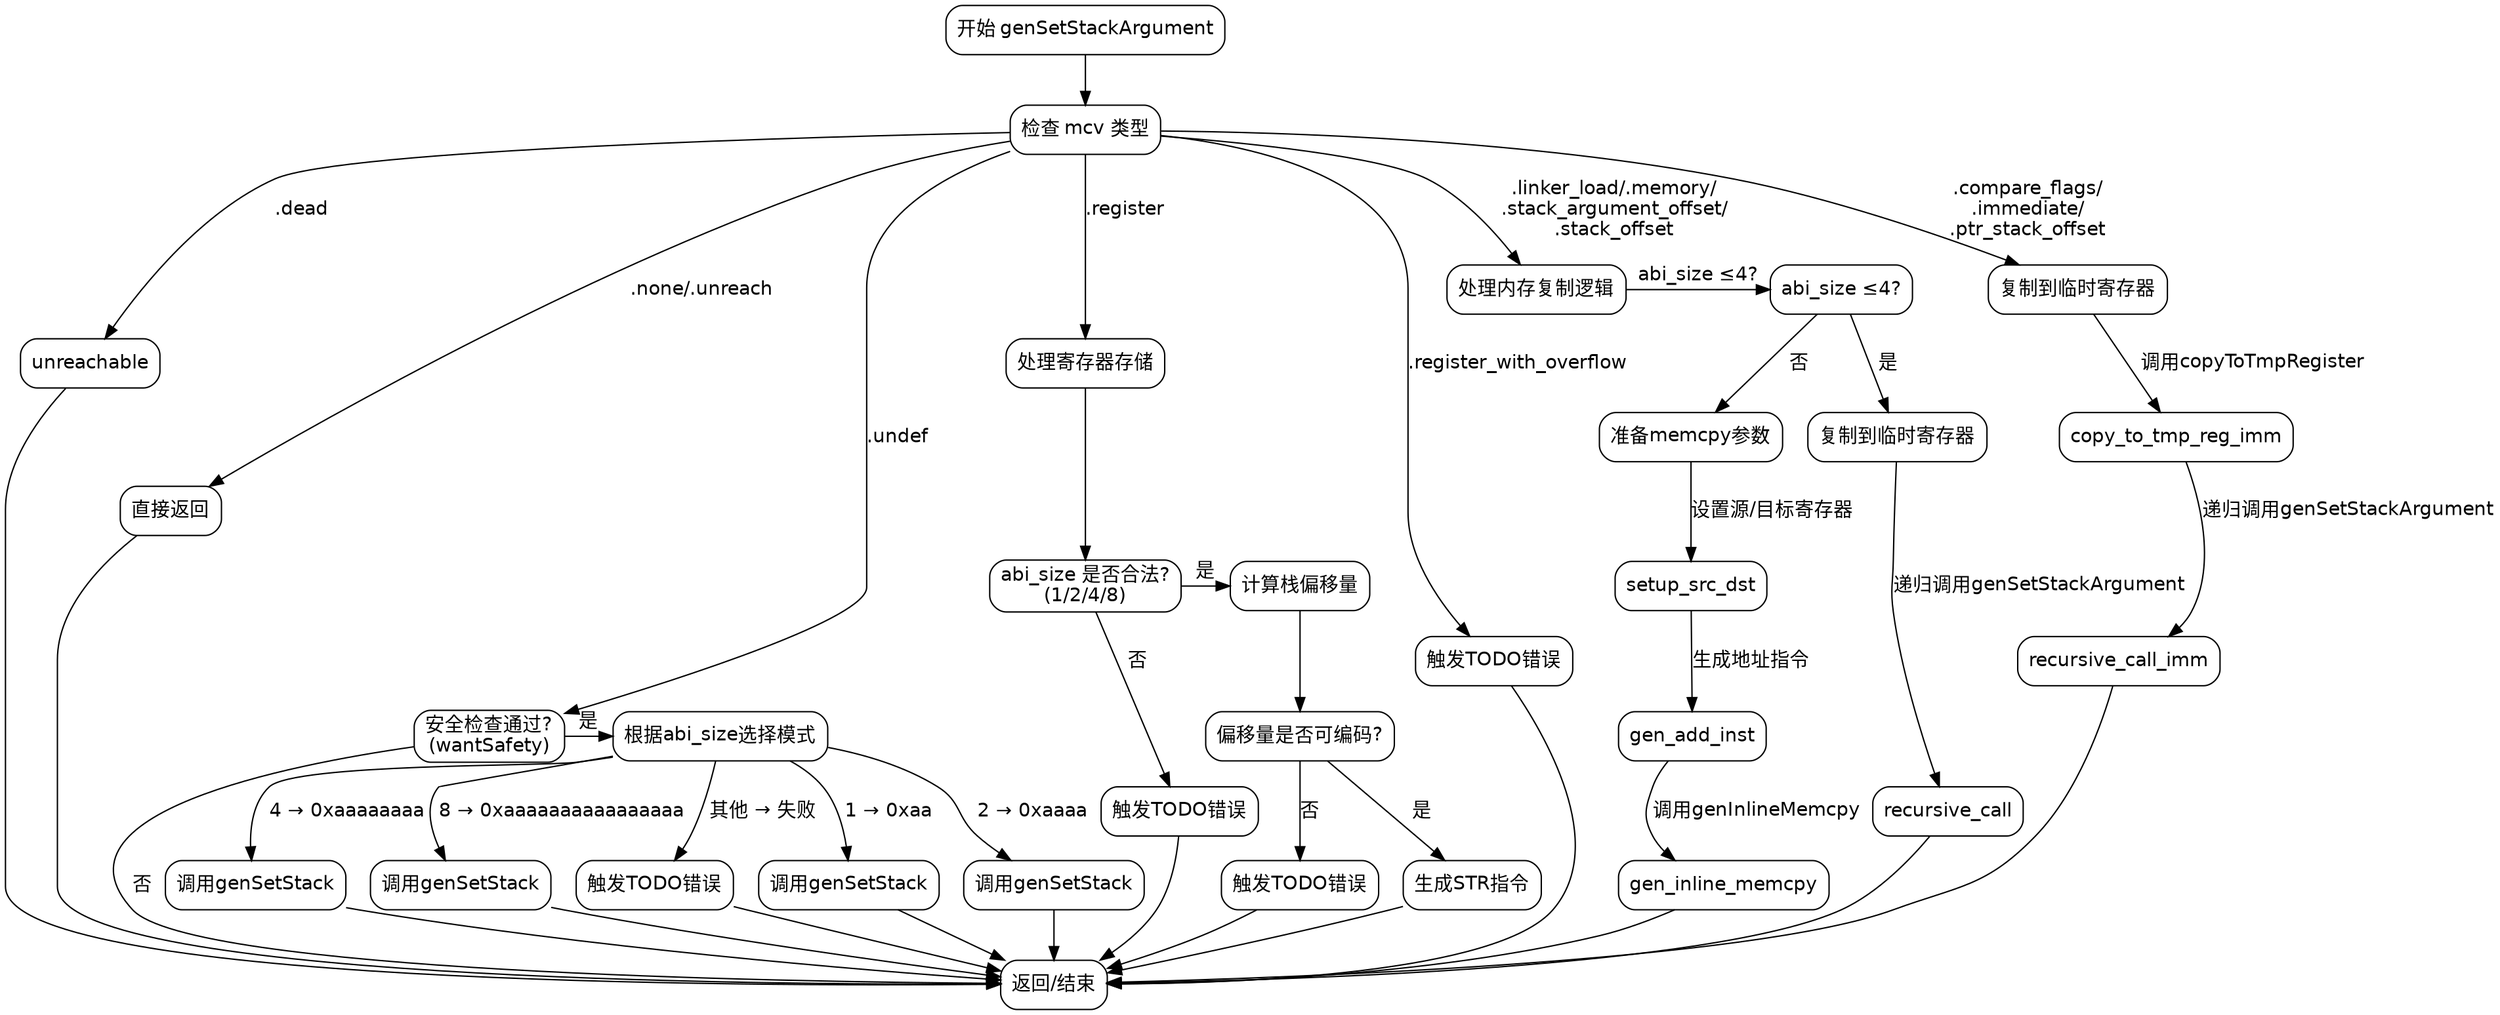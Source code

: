 
digraph flowchart {
    node [shape=box, style="rounded", fontname="Helvetica"];
    edge [fontname="Helvetica"];

    start [label="开始 genSetStackArgument"];
    end [label="返回/结束"];

    start -> check_mcv;

    check_mcv [label="检查 mcv 类型"];
    check_mcv -> case_dead [label=".dead"];
    check_mcv -> case_none_unreach [label=".none/.unreach"];
    check_mcv -> case_undef [label=".undef"];
    check_mcv -> case_register [label=".register"];
    check_mcv -> case_register_overflow [label=".register_with_overflow"];
    check_mcv -> case_memory_group [label=".linker_load/.memory/\n.stack_argument_offset/\n.stack_offset"];
    check_mcv -> case_compare_immediate [label=".compare_flags/\n.immediate/\n.ptr_stack_offset"];

    // Dead case
    case_dead [label="unreachable"];
    case_dead -> end;

    // None/Unreach case
    case_none_unreach [label="直接返回"];
    case_none_unreach -> end;

    // Undef case
    case_undef [label="安全检查通过?\n(wantSafety)"];
    case_undef -> undef_safe [label="是"];
    case_undef -> end [label="否"];
    
    undef_safe [label="根据abi_size选择模式"];
    undef_safe -> gen_imm_1 [label="1 → 0xaa"];
    undef_safe -> gen_imm_2 [label="2 → 0xaaaa"];
    undef_safe -> gen_imm_4 [label="4 → 0xaaaaaaaa"];
    undef_safe -> gen_imm_8 [label="8 → 0xaaaaaaaaaaaaaaaa"];
    undef_safe -> fail_memset [label="其他 → 失败"];
    
    gen_imm_1 [label="调用genSetStack"];
    gen_imm_1 -> end;
    gen_imm_2 [label="调用genSetStack"];
    gen_imm_2 -> end;
    gen_imm_4 [label="调用genSetStack"];
    gen_imm_4 -> end;
    gen_imm_8 [label="调用genSetStack"];
    gen_imm_8 -> end;
    fail_memset [label="触发TODO错误"];
    fail_memset -> end;

    // Register case
    case_register [label="处理寄存器存储"];
    case_register -> check_abi_size;
    
    check_abi_size [label="abi_size 是否合法?\n(1/2/4/8)"];
    check_abi_size -> calc_offset [label="是"];
    check_abi_size -> fail_abi_size [label="否"];
    
    calc_offset [label="计算栈偏移量"];
    calc_offset -> check_offset_valid;
    
    check_offset_valid [label="偏移量是否可编码?"];
    check_offset_valid -> gen_store [label="是"];
    check_offset_valid -> fail_offset [label="否"];
    
    gen_store [label="生成STR指令"];
    gen_store -> end;
    fail_abi_size [label="触发TODO错误"];
    fail_abi_size -> end;
    fail_offset [label="触发TODO错误"];
    fail_offset -> end;

    // Register with overflow
    case_register_overflow [label="触发TODO错误"];
    case_register_overflow -> end;

    // Memory group cases
    case_memory_group [label="处理内存复制逻辑"];
    case_memory_group -> check_abi_size_le4 [label="abi_size ≤4?"];
    
    check_abi_size_le4 [label="abi_size ≤4?"];
    check_abi_size_le4 -> copy_to_tmp_reg [label="是"];
    check_abi_size_le4 -> memcpy_logic [label="否"];
    
    copy_to_tmp_reg [label="复制到临时寄存器"];
    copy_to_tmp_reg -> recursive_call [label="递归调用genSetStackArgument"];
    recursive_call -> end;
    
    memcpy_logic [label="准备memcpy参数"];
    memcpy_logic -> setup_src_dst [label="设置源/目标寄存器"];
    setup_src_dst -> gen_add_inst [label="生成地址指令"];
    gen_add_inst -> gen_inline_memcpy [label="调用genInlineMemcpy"];
    gen_inline_memcpy -> end;

    // Immediate cases
    case_compare_immediate [label="复制到临时寄存器"];
    case_compare_immediate -> copy_to_tmp_reg_imm [label="调用copyToTmpRegister"];
    copy_to_tmp_reg_imm -> recursive_call_imm [label="递归调用genSetStackArgument"];
    recursive_call_imm -> end;

    edge [style=dashed, color=grey];
    {rank=same; case_undef undef_safe}
    {rank=same; check_abi_size calc_offset}
    {rank=same; case_memory_group check_abi_size_le4}
}
